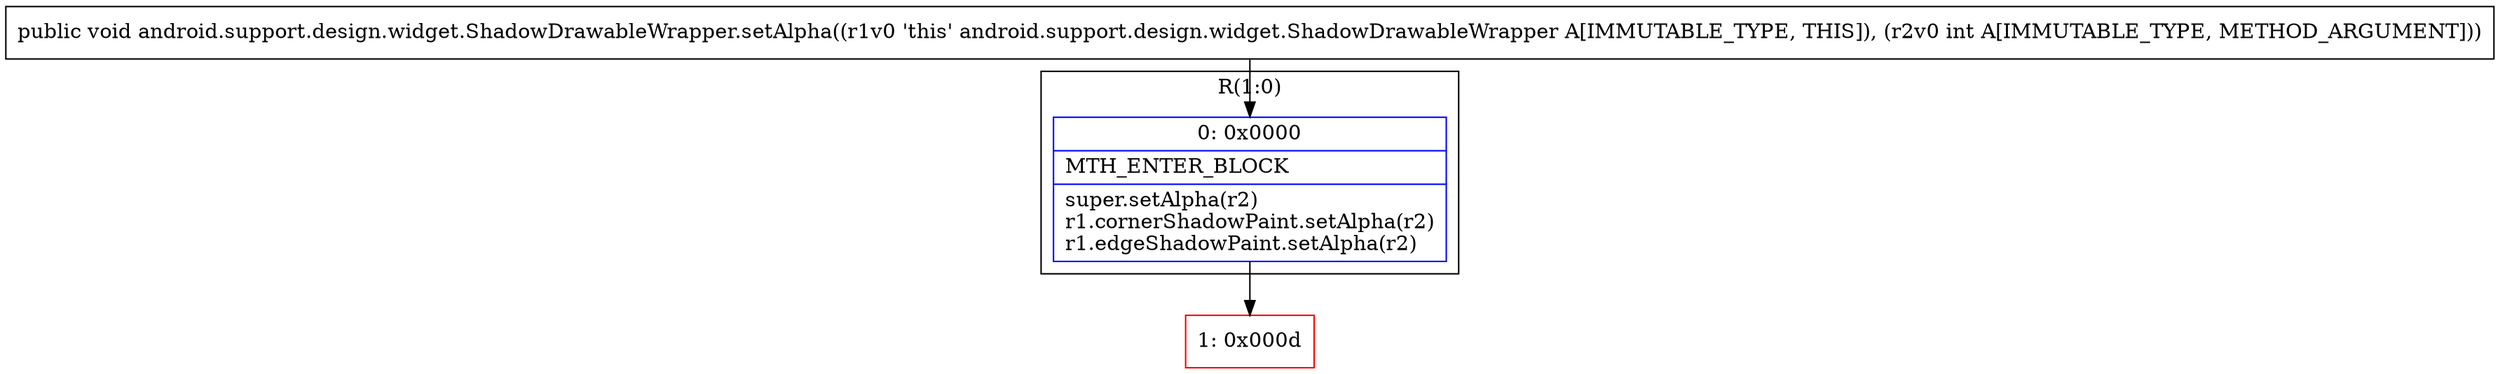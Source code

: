 digraph "CFG forandroid.support.design.widget.ShadowDrawableWrapper.setAlpha(I)V" {
subgraph cluster_Region_1606976672 {
label = "R(1:0)";
node [shape=record,color=blue];
Node_0 [shape=record,label="{0\:\ 0x0000|MTH_ENTER_BLOCK\l|super.setAlpha(r2)\lr1.cornerShadowPaint.setAlpha(r2)\lr1.edgeShadowPaint.setAlpha(r2)\l}"];
}
Node_1 [shape=record,color=red,label="{1\:\ 0x000d}"];
MethodNode[shape=record,label="{public void android.support.design.widget.ShadowDrawableWrapper.setAlpha((r1v0 'this' android.support.design.widget.ShadowDrawableWrapper A[IMMUTABLE_TYPE, THIS]), (r2v0 int A[IMMUTABLE_TYPE, METHOD_ARGUMENT])) }"];
MethodNode -> Node_0;
Node_0 -> Node_1;
}


